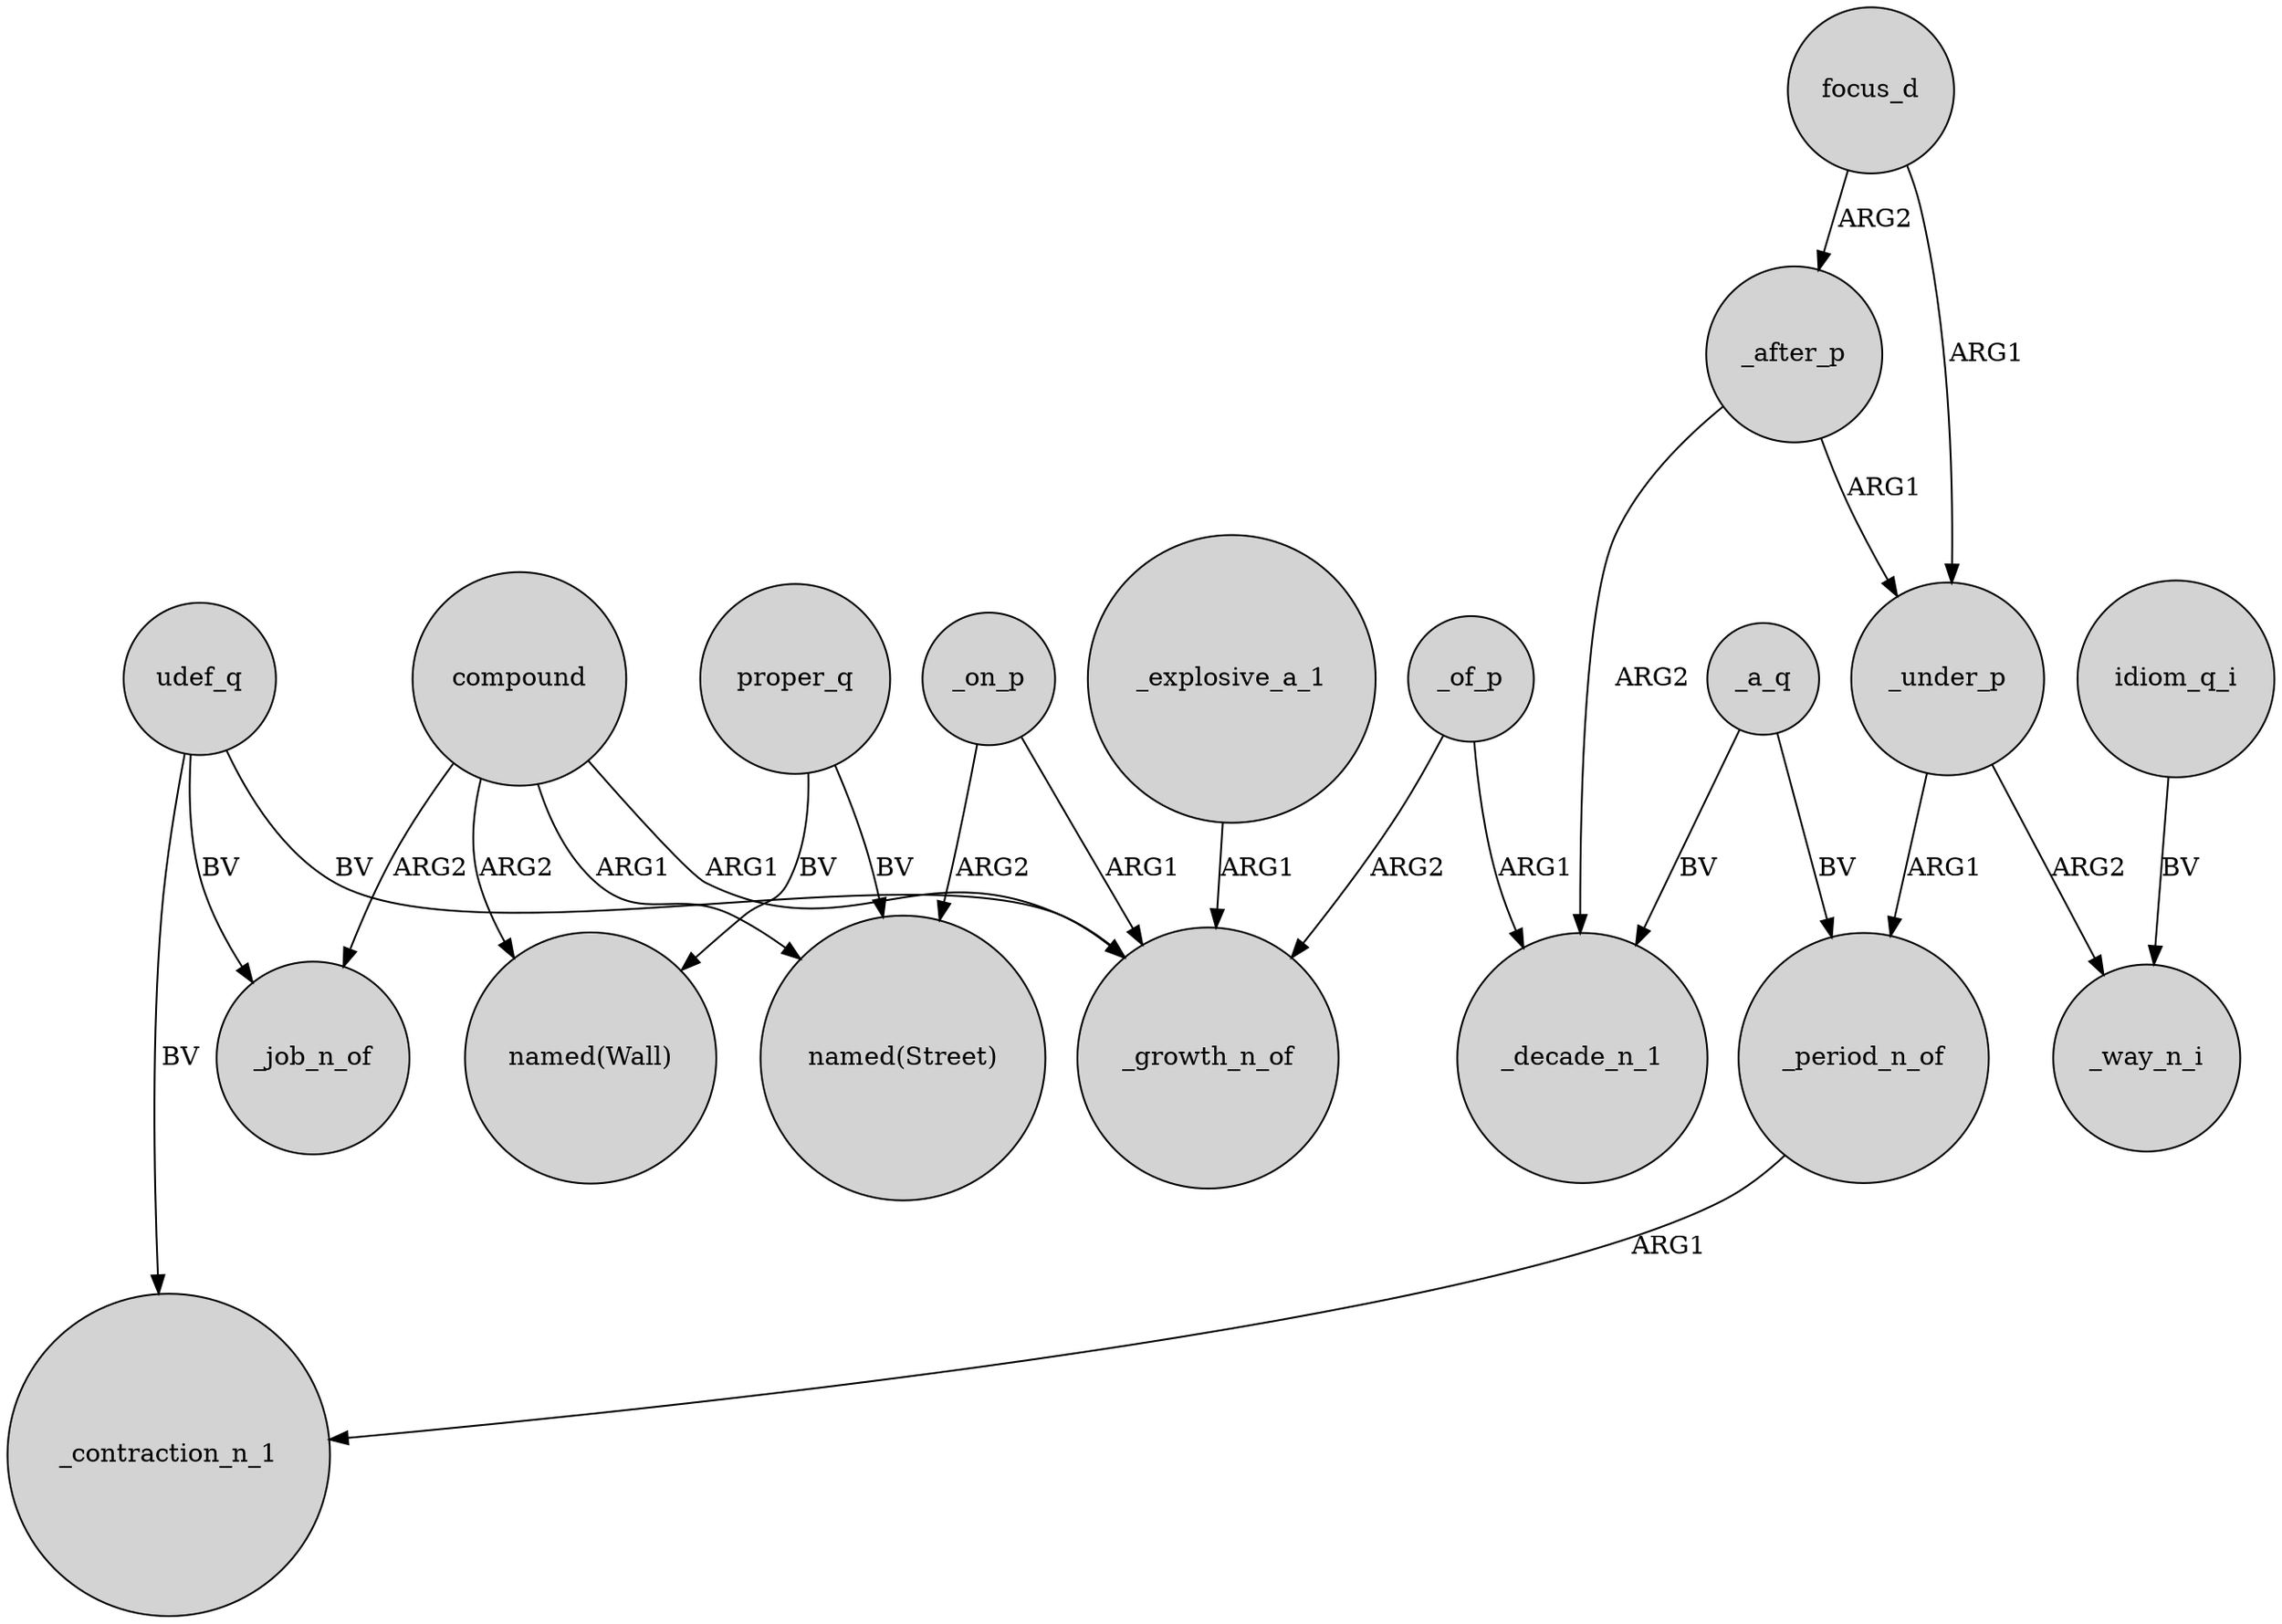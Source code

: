 digraph {
	node [shape=circle style=filled]
	_after_p -> _decade_n_1 [label=ARG2]
	_after_p -> _under_p [label=ARG1]
	_a_q -> _period_n_of [label=BV]
	focus_d -> _after_p [label=ARG2]
	compound -> "named(Street)" [label=ARG1]
	proper_q -> "named(Wall)" [label=BV]
	_a_q -> _decade_n_1 [label=BV]
	_of_p -> _growth_n_of [label=ARG2]
	_of_p -> _decade_n_1 [label=ARG1]
	_explosive_a_1 -> _growth_n_of [label=ARG1]
	_period_n_of -> _contraction_n_1 [label=ARG1]
	_on_p -> _growth_n_of [label=ARG1]
	proper_q -> "named(Street)" [label=BV]
	compound -> "named(Wall)" [label=ARG2]
	udef_q -> _contraction_n_1 [label=BV]
	_under_p -> _period_n_of [label=ARG1]
	_on_p -> "named(Street)" [label=ARG2]
	_under_p -> _way_n_i [label=ARG2]
	idiom_q_i -> _way_n_i [label=BV]
	compound -> _growth_n_of [label=ARG1]
	udef_q -> _job_n_of [label=BV]
	udef_q -> _growth_n_of [label=BV]
	focus_d -> _under_p [label=ARG1]
	compound -> _job_n_of [label=ARG2]
}
